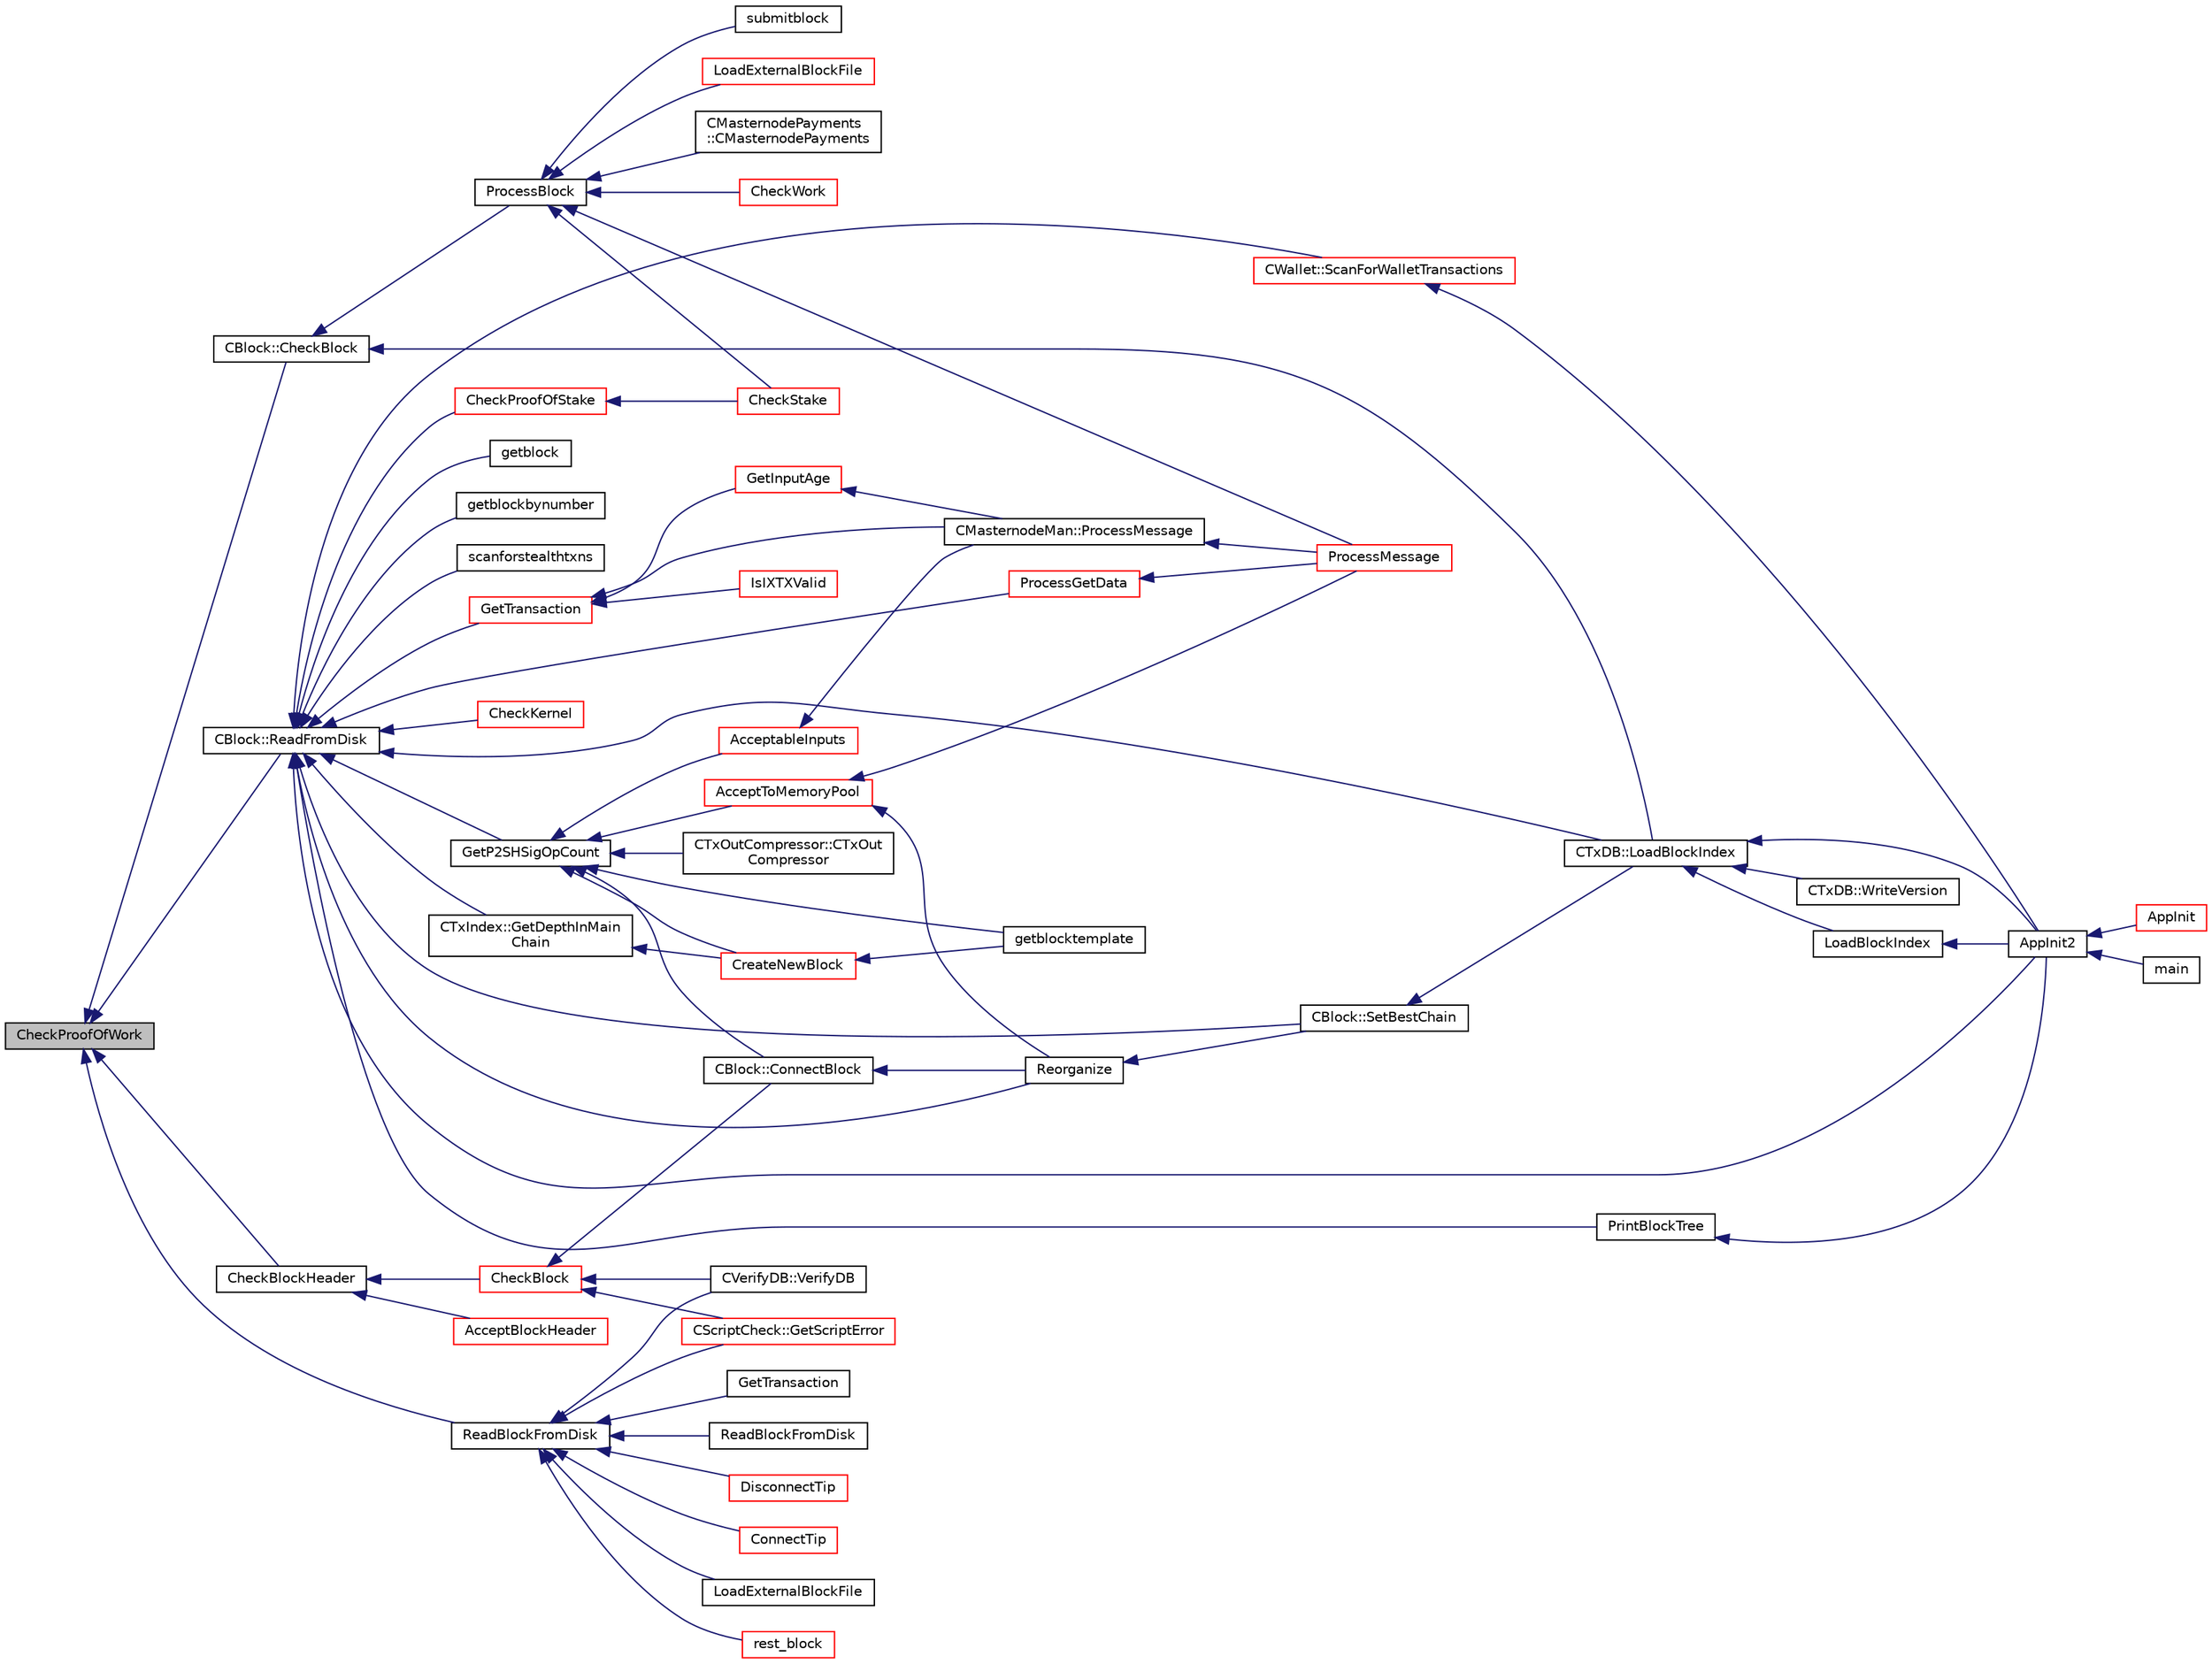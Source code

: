 digraph "CheckProofOfWork"
{
  edge [fontname="Helvetica",fontsize="10",labelfontname="Helvetica",labelfontsize="10"];
  node [fontname="Helvetica",fontsize="10",shape=record];
  rankdir="LR";
  Node48 [label="CheckProofOfWork",height=0.2,width=0.4,color="black", fillcolor="grey75", style="filled", fontcolor="black"];
  Node48 -> Node49 [dir="back",color="midnightblue",fontsize="10",style="solid",fontname="Helvetica"];
  Node49 [label="CBlock::CheckBlock",height=0.2,width=0.4,color="black", fillcolor="white", style="filled",URL="$d3/d51/class_c_block.html#a423d19b5a2bf03e26cd412976df3ab20"];
  Node49 -> Node50 [dir="back",color="midnightblue",fontsize="10",style="solid",fontname="Helvetica"];
  Node50 [label="ProcessBlock",height=0.2,width=0.4,color="black", fillcolor="white", style="filled",URL="$d4/dbf/main_8h.html#a7c8a7be3439bb5e1e40548a332a3cf29"];
  Node50 -> Node51 [dir="back",color="midnightblue",fontsize="10",style="solid",fontname="Helvetica"];
  Node51 [label="LoadExternalBlockFile",height=0.2,width=0.4,color="red", fillcolor="white", style="filled",URL="$df/d0a/main_8cpp.html#afbdbbb5a1b376748e5460cbcf644a9af"];
  Node50 -> Node57 [dir="back",color="midnightblue",fontsize="10",style="solid",fontname="Helvetica"];
  Node57 [label="ProcessMessage",height=0.2,width=0.4,color="red", fillcolor="white", style="filled",URL="$df/d0a/main_8cpp.html#a8ba92b1a4bce3c835e887a9073d17d8e"];
  Node50 -> Node68 [dir="back",color="midnightblue",fontsize="10",style="solid",fontname="Helvetica"];
  Node68 [label="CMasternodePayments\l::CMasternodePayments",height=0.2,width=0.4,color="black", fillcolor="white", style="filled",URL="$dc/d9a/class_c_masternode_payments.html#a4b9454f265a927528c881716e7649973"];
  Node50 -> Node69 [dir="back",color="midnightblue",fontsize="10",style="solid",fontname="Helvetica"];
  Node69 [label="CheckWork",height=0.2,width=0.4,color="red", fillcolor="white", style="filled",URL="$de/d13/miner_8h.html#aadd8a05aa6d8fae1c0f4daa5e971a12a",tooltip="Check mined proof-of-work block. "];
  Node50 -> Node72 [dir="back",color="midnightblue",fontsize="10",style="solid",fontname="Helvetica"];
  Node72 [label="CheckStake",height=0.2,width=0.4,color="red", fillcolor="white", style="filled",URL="$de/d13/miner_8h.html#a68be4bcfa03b86095641eac5ca996fed",tooltip="Check mined proof-of-stake block. "];
  Node50 -> Node74 [dir="back",color="midnightblue",fontsize="10",style="solid",fontname="Helvetica"];
  Node74 [label="submitblock",height=0.2,width=0.4,color="black", fillcolor="white", style="filled",URL="$d4/ddd/rpcmining_8cpp.html#a6fc1aa077add8cb1c74207056616134d"];
  Node49 -> Node75 [dir="back",color="midnightblue",fontsize="10",style="solid",fontname="Helvetica"];
  Node75 [label="CTxDB::LoadBlockIndex",height=0.2,width=0.4,color="black", fillcolor="white", style="filled",URL="$d9/d8d/class_c_tx_d_b.html#abcb9df0821d996f811f6604b452a26a0"];
  Node75 -> Node53 [dir="back",color="midnightblue",fontsize="10",style="solid",fontname="Helvetica"];
  Node53 [label="AppInit2",height=0.2,width=0.4,color="black", fillcolor="white", style="filled",URL="$d8/dc0/init_8h.html#a1a4c1bfbf6ba1db77e988b89b9cadfd3",tooltip="Initialize ion. "];
  Node53 -> Node54 [dir="back",color="midnightblue",fontsize="10",style="solid",fontname="Helvetica"];
  Node54 [label="AppInit",height=0.2,width=0.4,color="red", fillcolor="white", style="filled",URL="$d4/d35/iond_8cpp.html#ac59316b767e6984e1285f0531275286b"];
  Node53 -> Node56 [dir="back",color="midnightblue",fontsize="10",style="solid",fontname="Helvetica"];
  Node56 [label="main",height=0.2,width=0.4,color="black", fillcolor="white", style="filled",URL="$d5/d2d/ion_8cpp.html#a0ddf1224851353fc92bfbff6f499fa97"];
  Node75 -> Node76 [dir="back",color="midnightblue",fontsize="10",style="solid",fontname="Helvetica"];
  Node76 [label="LoadBlockIndex",height=0.2,width=0.4,color="black", fillcolor="white", style="filled",URL="$d4/dbf/main_8h.html#a367f303d34b8a5501ac4d77bebab578c"];
  Node76 -> Node53 [dir="back",color="midnightblue",fontsize="10",style="solid",fontname="Helvetica"];
  Node75 -> Node77 [dir="back",color="midnightblue",fontsize="10",style="solid",fontname="Helvetica"];
  Node77 [label="CTxDB::WriteVersion",height=0.2,width=0.4,color="black", fillcolor="white", style="filled",URL="$d9/d8d/class_c_tx_d_b.html#aa30dbf235b1c229896097e1eb1ea9520"];
  Node48 -> Node78 [dir="back",color="midnightblue",fontsize="10",style="solid",fontname="Helvetica"];
  Node78 [label="CBlock::ReadFromDisk",height=0.2,width=0.4,color="black", fillcolor="white", style="filled",URL="$d3/d51/class_c_block.html#a77a1b1e9902e1e557d762f5a5f325cd8"];
  Node78 -> Node53 [dir="back",color="midnightblue",fontsize="10",style="solid",fontname="Helvetica"];
  Node78 -> Node79 [dir="back",color="midnightblue",fontsize="10",style="solid",fontname="Helvetica"];
  Node79 [label="GetP2SHSigOpCount",height=0.2,width=0.4,color="black", fillcolor="white", style="filled",URL="$d4/dbf/main_8h.html#acc0a05d60127f0cfcf778348670067e0",tooltip="Count ECDSA signature operations in pay-to-script-hash inputs. "];
  Node79 -> Node80 [dir="back",color="midnightblue",fontsize="10",style="solid",fontname="Helvetica"];
  Node80 [label="AcceptToMemoryPool",height=0.2,width=0.4,color="red", fillcolor="white", style="filled",URL="$d4/dbf/main_8h.html#addea0e425b693b4c1be712c3ead94568",tooltip="(try to) add transaction to memory pool "];
  Node80 -> Node109 [dir="back",color="midnightblue",fontsize="10",style="solid",fontname="Helvetica"];
  Node109 [label="Reorganize",height=0.2,width=0.4,color="black", fillcolor="white", style="filled",URL="$df/d0a/main_8cpp.html#ad8e09920f5a3ce2670c5efa26ef65227"];
  Node109 -> Node110 [dir="back",color="midnightblue",fontsize="10",style="solid",fontname="Helvetica"];
  Node110 [label="CBlock::SetBestChain",height=0.2,width=0.4,color="black", fillcolor="white", style="filled",URL="$d3/d51/class_c_block.html#a6e308b2d75d1cfc4a75eda36feb60ca1"];
  Node110 -> Node75 [dir="back",color="midnightblue",fontsize="10",style="solid",fontname="Helvetica"];
  Node80 -> Node57 [dir="back",color="midnightblue",fontsize="10",style="solid",fontname="Helvetica"];
  Node79 -> Node144 [dir="back",color="midnightblue",fontsize="10",style="solid",fontname="Helvetica"];
  Node144 [label="AcceptableInputs",height=0.2,width=0.4,color="red", fillcolor="white", style="filled",URL="$d4/dbf/main_8h.html#a43f9c625cc3dfd663a76ddb4d15fce58"];
  Node144 -> Node175 [dir="back",color="midnightblue",fontsize="10",style="solid",fontname="Helvetica"];
  Node175 [label="CMasternodeMan::ProcessMessage",height=0.2,width=0.4,color="black", fillcolor="white", style="filled",URL="$dc/d6b/class_c_masternode_man.html#ae3e5d263cebdcd932eca49caeadce9aa"];
  Node175 -> Node57 [dir="back",color="midnightblue",fontsize="10",style="solid",fontname="Helvetica"];
  Node79 -> Node180 [dir="back",color="midnightblue",fontsize="10",style="solid",fontname="Helvetica"];
  Node180 [label="CBlock::ConnectBlock",height=0.2,width=0.4,color="black", fillcolor="white", style="filled",URL="$d3/d51/class_c_block.html#a1ae149d97c7b7eadf48f5cea934b6217"];
  Node180 -> Node109 [dir="back",color="midnightblue",fontsize="10",style="solid",fontname="Helvetica"];
  Node79 -> Node181 [dir="back",color="midnightblue",fontsize="10",style="solid",fontname="Helvetica"];
  Node181 [label="CTxOutCompressor::CTxOut\lCompressor",height=0.2,width=0.4,color="black", fillcolor="white", style="filled",URL="$d9/d8d/class_c_tx_out_compressor.html#a38ef1033989cd003de65598620d15cea"];
  Node79 -> Node182 [dir="back",color="midnightblue",fontsize="10",style="solid",fontname="Helvetica"];
  Node182 [label="CreateNewBlock",height=0.2,width=0.4,color="red", fillcolor="white", style="filled",URL="$de/d13/miner_8h.html#aca0de7d757e027c2b08bd101c68c1549"];
  Node182 -> Node184 [dir="back",color="midnightblue",fontsize="10",style="solid",fontname="Helvetica"];
  Node184 [label="getblocktemplate",height=0.2,width=0.4,color="black", fillcolor="white", style="filled",URL="$d4/ddd/rpcmining_8cpp.html#a27347eecedd59156c914fcb5ce488f9a"];
  Node79 -> Node184 [dir="back",color="midnightblue",fontsize="10",style="solid",fontname="Helvetica"];
  Node78 -> Node185 [dir="back",color="midnightblue",fontsize="10",style="solid",fontname="Helvetica"];
  Node185 [label="CTxIndex::GetDepthInMain\lChain",height=0.2,width=0.4,color="black", fillcolor="white", style="filled",URL="$d5/db3/class_c_tx_index.html#ae18990b9796ee365ae2f384a2b334fe0"];
  Node185 -> Node182 [dir="back",color="midnightblue",fontsize="10",style="solid",fontname="Helvetica"];
  Node78 -> Node186 [dir="back",color="midnightblue",fontsize="10",style="solid",fontname="Helvetica"];
  Node186 [label="GetTransaction",height=0.2,width=0.4,color="red", fillcolor="white", style="filled",URL="$d4/dbf/main_8h.html#a7d2a4633e4e0e8e4cb9c881d45a496b5"];
  Node186 -> Node187 [dir="back",color="midnightblue",fontsize="10",style="solid",fontname="Helvetica"];
  Node187 [label="IsIXTXValid",height=0.2,width=0.4,color="red", fillcolor="white", style="filled",URL="$d6/d5f/instantx_8h.html#a091b5dc50769595bb701d5f85ca475e5"];
  Node186 -> Node188 [dir="back",color="midnightblue",fontsize="10",style="solid",fontname="Helvetica"];
  Node188 [label="GetInputAge",height=0.2,width=0.4,color="red", fillcolor="white", style="filled",URL="$d4/dbf/main_8h.html#ae137d76bbcaf8d65fab905889b504e26"];
  Node188 -> Node175 [dir="back",color="midnightblue",fontsize="10",style="solid",fontname="Helvetica"];
  Node186 -> Node175 [dir="back",color="midnightblue",fontsize="10",style="solid",fontname="Helvetica"];
  Node78 -> Node109 [dir="back",color="midnightblue",fontsize="10",style="solid",fontname="Helvetica"];
  Node78 -> Node110 [dir="back",color="midnightblue",fontsize="10",style="solid",fontname="Helvetica"];
  Node78 -> Node209 [dir="back",color="midnightblue",fontsize="10",style="solid",fontname="Helvetica"];
  Node209 [label="PrintBlockTree",height=0.2,width=0.4,color="black", fillcolor="white", style="filled",URL="$d4/dbf/main_8h.html#aac88c75e65aa0dee60e4332dbcc16120"];
  Node209 -> Node53 [dir="back",color="midnightblue",fontsize="10",style="solid",fontname="Helvetica"];
  Node78 -> Node210 [dir="back",color="midnightblue",fontsize="10",style="solid",fontname="Helvetica"];
  Node210 [label="ProcessGetData",height=0.2,width=0.4,color="red", fillcolor="white", style="filled",URL="$df/d0a/main_8cpp.html#a3be415b83ecfe1f4215e0bd28c3b1eec"];
  Node210 -> Node57 [dir="back",color="midnightblue",fontsize="10",style="solid",fontname="Helvetica"];
  Node78 -> Node211 [dir="back",color="midnightblue",fontsize="10",style="solid",fontname="Helvetica"];
  Node211 [label="getblock",height=0.2,width=0.4,color="black", fillcolor="white", style="filled",URL="$d0/d47/rpcblockchain_8cpp.html#a63608cf1bb275120194c3b4e070af3d7"];
  Node78 -> Node212 [dir="back",color="midnightblue",fontsize="10",style="solid",fontname="Helvetica"];
  Node212 [label="getblockbynumber",height=0.2,width=0.4,color="black", fillcolor="white", style="filled",URL="$d0/d47/rpcblockchain_8cpp.html#a4039f7b3e313c63b81c98e3fc479a117"];
  Node78 -> Node213 [dir="back",color="midnightblue",fontsize="10",style="solid",fontname="Helvetica"];
  Node213 [label="scanforstealthtxns",height=0.2,width=0.4,color="black", fillcolor="white", style="filled",URL="$df/d1d/rpcwallet_8cpp.html#a0ccac8f2681d64203d20324d6c06f2e3"];
  Node78 -> Node214 [dir="back",color="midnightblue",fontsize="10",style="solid",fontname="Helvetica"];
  Node214 [label="CheckProofOfStake",height=0.2,width=0.4,color="red", fillcolor="white", style="filled",URL="$d4/dd4/stake_8h.html#a01e09fbdb926d4581ea48c4cf2f337a1"];
  Node214 -> Node72 [dir="back",color="midnightblue",fontsize="10",style="solid",fontname="Helvetica"];
  Node78 -> Node216 [dir="back",color="midnightblue",fontsize="10",style="solid",fontname="Helvetica"];
  Node216 [label="CheckKernel",height=0.2,width=0.4,color="red", fillcolor="white", style="filled",URL="$d4/dd4/stake_8h.html#a65bf2727fbb2781621c1b66999fb0f98"];
  Node78 -> Node75 [dir="back",color="midnightblue",fontsize="10",style="solid",fontname="Helvetica"];
  Node78 -> Node217 [dir="back",color="midnightblue",fontsize="10",style="solid",fontname="Helvetica"];
  Node217 [label="CWallet::ScanForWalletTransactions",height=0.2,width=0.4,color="red", fillcolor="white", style="filled",URL="$d2/de5/class_c_wallet.html#a979a17e80e4897ed1f4ae9a4be7c493c"];
  Node217 -> Node53 [dir="back",color="midnightblue",fontsize="10",style="solid",fontname="Helvetica"];
  Node48 -> Node218 [dir="back",color="midnightblue",fontsize="10",style="solid",fontname="Helvetica"];
  Node218 [label="ReadBlockFromDisk",height=0.2,width=0.4,color="black", fillcolor="white", style="filled",URL="$db/d38/validation_8h.html#a578c1df234b05798180f0235d469a5ba",tooltip="Functions for disk access for blocks. "];
  Node218 -> Node219 [dir="back",color="midnightblue",fontsize="10",style="solid",fontname="Helvetica"];
  Node219 [label="rest_block",height=0.2,width=0.4,color="red", fillcolor="white", style="filled",URL="$d8/d04/rest_8cpp.html#a99e4aae76e1b90f996cf7c24b5281464"];
  Node218 -> Node222 [dir="back",color="midnightblue",fontsize="10",style="solid",fontname="Helvetica"];
  Node222 [label="GetTransaction",height=0.2,width=0.4,color="black", fillcolor="white", style="filled",URL="$db/d38/validation_8h.html#a07fae6c3df8041881d293cd91afd9c97",tooltip="Retrieve a transaction (from memory pool, or from disk, if possible) "];
  Node218 -> Node223 [dir="back",color="midnightblue",fontsize="10",style="solid",fontname="Helvetica"];
  Node223 [label="ReadBlockFromDisk",height=0.2,width=0.4,color="black", fillcolor="white", style="filled",URL="$db/d38/validation_8h.html#aee79e45a0b167f9b312f83a23880cfbc"];
  Node218 -> Node224 [dir="back",color="midnightblue",fontsize="10",style="solid",fontname="Helvetica"];
  Node224 [label="DisconnectTip",height=0.2,width=0.4,color="red", fillcolor="white", style="filled",URL="$dd/d7d/validation_8cpp.html#af22a75696068786d303019f31f29eb9e",tooltip="Disconnect chainActive&#39;s tip. "];
  Node218 -> Node242 [dir="back",color="midnightblue",fontsize="10",style="solid",fontname="Helvetica"];
  Node242 [label="ConnectTip",height=0.2,width=0.4,color="red", fillcolor="white", style="filled",URL="$dd/d7d/validation_8cpp.html#a6aed3630ddc1f0822daf257250d4799a",tooltip="Connect a new block to chainActive. "];
  Node218 -> Node244 [dir="back",color="midnightblue",fontsize="10",style="solid",fontname="Helvetica"];
  Node244 [label="CVerifyDB::VerifyDB",height=0.2,width=0.4,color="black", fillcolor="white", style="filled",URL="$d7/da0/class_c_verify_d_b.html#af12e07230f20d23cf01d417d0e785c49"];
  Node218 -> Node229 [dir="back",color="midnightblue",fontsize="10",style="solid",fontname="Helvetica"];
  Node229 [label="LoadExternalBlockFile",height=0.2,width=0.4,color="black", fillcolor="white", style="filled",URL="$db/d38/validation_8h.html#a2233339a13d09038cf2e46f4d0144be4",tooltip="Import blocks from an external file. "];
  Node218 -> Node232 [dir="back",color="midnightblue",fontsize="10",style="solid",fontname="Helvetica"];
  Node232 [label="CScriptCheck::GetScriptError",height=0.2,width=0.4,color="red", fillcolor="white", style="filled",URL="$df/d12/class_c_script_check.html#a1340496c37e521c253606b5957173afd"];
  Node48 -> Node245 [dir="back",color="midnightblue",fontsize="10",style="solid",fontname="Helvetica"];
  Node245 [label="CheckBlockHeader",height=0.2,width=0.4,color="black", fillcolor="white", style="filled",URL="$dd/d7d/validation_8cpp.html#ab7a9bd34b5fe878a3623ac1f04e1105c"];
  Node245 -> Node246 [dir="back",color="midnightblue",fontsize="10",style="solid",fontname="Helvetica"];
  Node246 [label="CheckBlock",height=0.2,width=0.4,color="red", fillcolor="white", style="filled",URL="$db/d38/validation_8h.html#adf3a2eef0a7ce0071f4d00a4ddf26943",tooltip="Functions for validating blocks and updating the block tree. "];
  Node246 -> Node180 [dir="back",color="midnightblue",fontsize="10",style="solid",fontname="Helvetica"];
  Node246 -> Node244 [dir="back",color="midnightblue",fontsize="10",style="solid",fontname="Helvetica"];
  Node246 -> Node232 [dir="back",color="midnightblue",fontsize="10",style="solid",fontname="Helvetica"];
  Node245 -> Node248 [dir="back",color="midnightblue",fontsize="10",style="solid",fontname="Helvetica"];
  Node248 [label="AcceptBlockHeader",height=0.2,width=0.4,color="red", fillcolor="white", style="filled",URL="$dd/d7d/validation_8cpp.html#a44668eed86c30141dcdd2a7d04bff543"];
}
